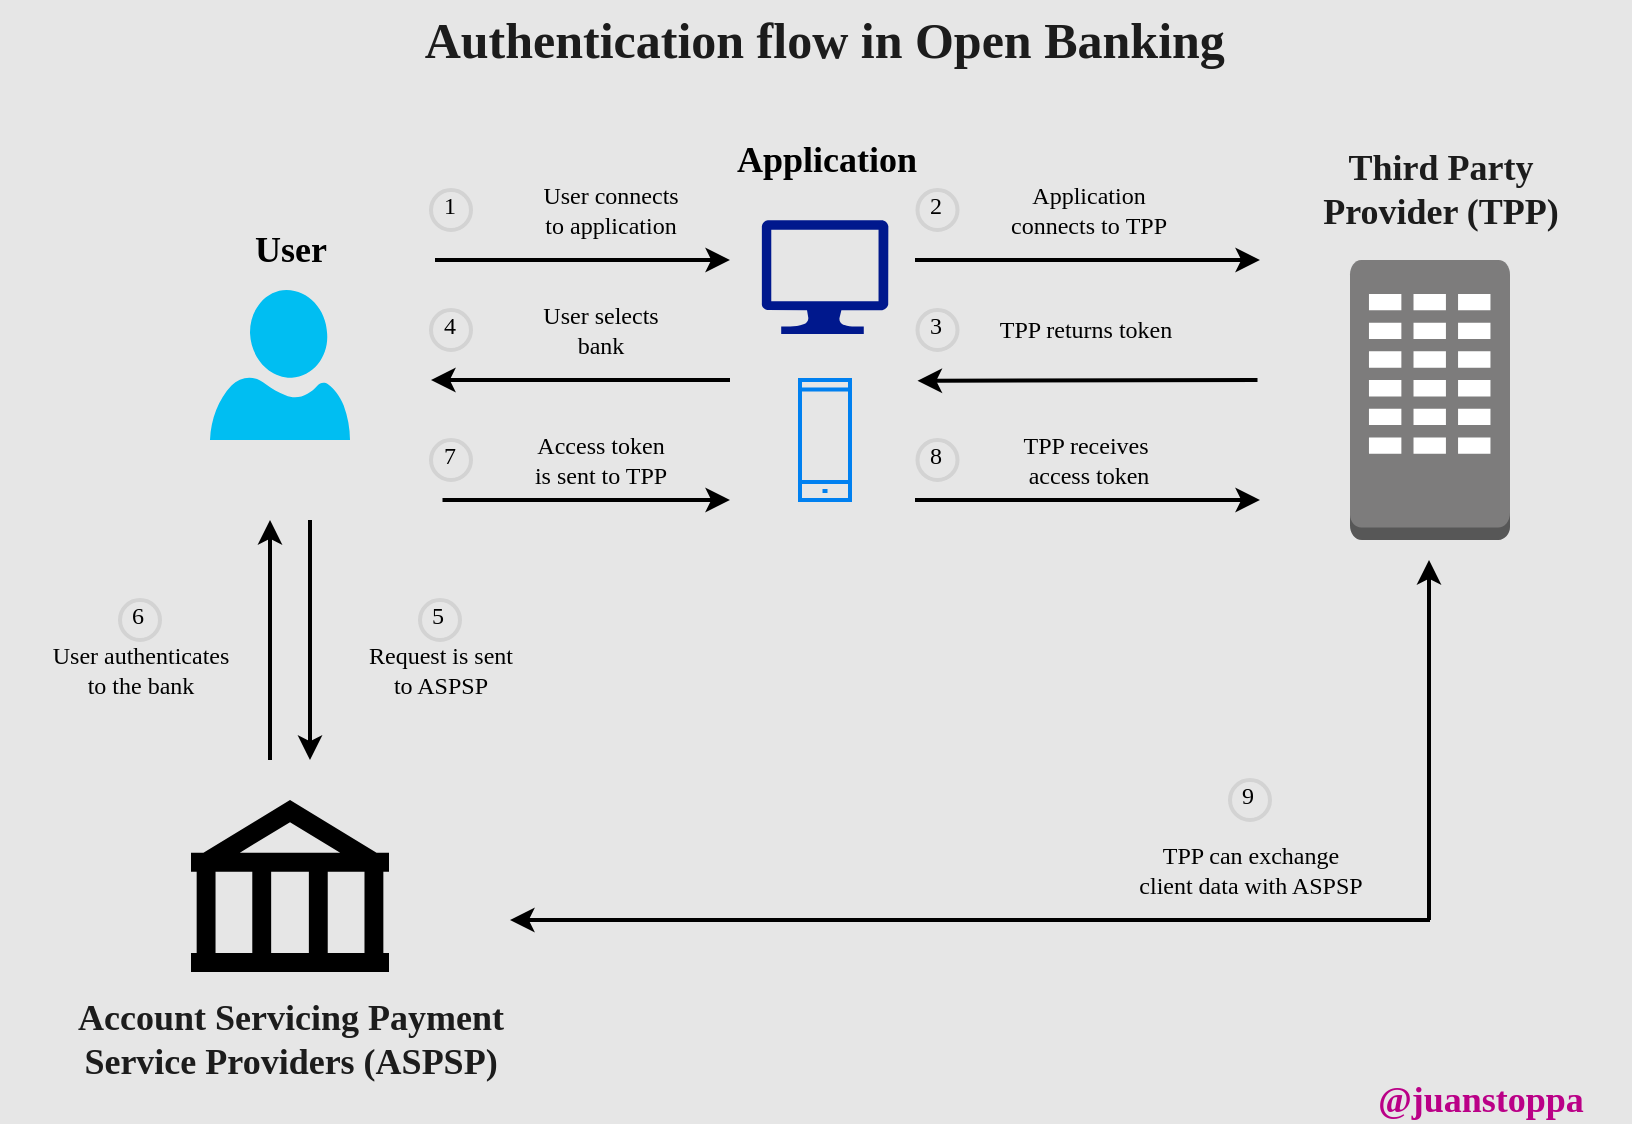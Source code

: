 <mxfile version="13.9.7" type="github">
  <diagram id="qVdm7OK3B3jJeVVss5eM" name="Page-1">
    <mxGraphModel dx="1422" dy="834" grid="1" gridSize="10" guides="1" tooltips="1" connect="1" arrows="1" fold="1" page="1" pageScale="1" pageWidth="850" pageHeight="1100" background="#E6E6E6" math="0" shadow="0">
      <root>
        <mxCell id="0" />
        <mxCell id="1" parent="0" />
        <mxCell id="fX5iidgYdfW37VWG11vo-1" value="" style="verticalLabelPosition=bottom;html=1;verticalAlign=top;align=center;strokeColor=none;fillColor=#00BEF2;shape=mxgraph.azure.user;fontFamily=Verdana;" parent="1" vertex="1">
          <mxGeometry x="130" y="165" width="70" height="75" as="geometry" />
        </mxCell>
        <mxCell id="fX5iidgYdfW37VWG11vo-3" value="" style="aspect=fixed;pointerEvents=1;shadow=0;dashed=0;html=1;strokeColor=none;labelPosition=center;verticalLabelPosition=bottom;verticalAlign=top;align=center;fillColor=#00188D;shape=mxgraph.azure.computer;fontFamily=Verdana;" parent="1" vertex="1">
          <mxGeometry x="405.84" y="130" width="63.33" height="57" as="geometry" />
        </mxCell>
        <mxCell id="fX5iidgYdfW37VWG11vo-5" value="" style="html=1;verticalLabelPosition=bottom;align=center;labelBackgroundColor=none;verticalAlign=top;strokeWidth=2;strokeColor=#0080F0;shadow=0;dashed=0;shape=mxgraph.ios7.icons.smartphone;fontFamily=Verdana;fillColor=none;" parent="1" vertex="1">
          <mxGeometry x="425" y="210" width="25" height="60" as="geometry" />
        </mxCell>
        <mxCell id="fX5iidgYdfW37VWG11vo-6" value="" style="endArrow=classic;html=1;strokeWidth=2;fontFamily=Verdana;" parent="1" edge="1">
          <mxGeometry width="50" height="50" relative="1" as="geometry">
            <mxPoint x="242.5" y="150" as="sourcePoint" />
            <mxPoint x="390" y="150" as="targetPoint" />
          </mxGeometry>
        </mxCell>
        <mxCell id="fX5iidgYdfW37VWG11vo-8" value="User connects &lt;br&gt;to application" style="text;html=1;resizable=0;autosize=1;align=center;verticalAlign=middle;points=[];fillColor=none;strokeColor=none;rounded=0;fontFamily=Verdana;" parent="1" vertex="1">
          <mxGeometry x="280" y="110" width="100" height="30" as="geometry" />
        </mxCell>
        <mxCell id="fX5iidgYdfW37VWG11vo-9" value="1" style="ellipse;whiteSpace=wrap;html=1;aspect=fixed;strokeWidth=2;fontFamily=Verdana;spacingBottom=4;spacingRight=2;strokeColor=#d3d3d3;labelBackgroundColor=none;fillColor=none;" parent="1" vertex="1">
          <mxGeometry x="240.5" y="115" width="20" height="20" as="geometry" />
        </mxCell>
        <mxCell id="fX5iidgYdfW37VWG11vo-12" value="" style="outlineConnect=0;dashed=0;verticalLabelPosition=bottom;verticalAlign=top;align=center;html=1;shape=mxgraph.aws3.corporate_data_center;fillColor=#7D7C7C;gradientColor=none;fontFamily=Verdana;labelBackgroundColor=none;" parent="1" vertex="1">
          <mxGeometry x="700" y="150" width="80" height="140" as="geometry" />
        </mxCell>
        <mxCell id="fX5iidgYdfW37VWG11vo-14" value="" style="endArrow=classic;html=1;strokeWidth=2;fontFamily=Verdana;" parent="1" edge="1">
          <mxGeometry width="50" height="50" relative="1" as="geometry">
            <mxPoint x="482.5" y="150" as="sourcePoint" />
            <mxPoint x="655" y="150" as="targetPoint" />
          </mxGeometry>
        </mxCell>
        <mxCell id="fX5iidgYdfW37VWG11vo-15" value="Application &lt;br&gt;connects to&amp;nbsp;TPP" style="text;html=1;resizable=0;autosize=1;align=center;verticalAlign=middle;points=[];fillColor=none;strokeColor=none;rounded=0;fontFamily=Verdana;" parent="1" vertex="1">
          <mxGeometry x="513.75" y="110" width="110" height="30" as="geometry" />
        </mxCell>
        <mxCell id="fX5iidgYdfW37VWG11vo-17" value="2" style="ellipse;whiteSpace=wrap;html=1;aspect=fixed;strokeWidth=2;fontFamily=Verdana;spacingBottom=4;spacingRight=2;strokeColor=#d3d3d3;fillColor=none;" parent="1" vertex="1">
          <mxGeometry x="483.75" y="115" width="20" height="20" as="geometry" />
        </mxCell>
        <mxCell id="fX5iidgYdfW37VWG11vo-18" value="" style="endArrow=classic;html=1;strokeWidth=2;fontFamily=Verdana;" parent="1" edge="1">
          <mxGeometry width="50" height="50" relative="1" as="geometry">
            <mxPoint x="653.75" y="210" as="sourcePoint" />
            <mxPoint x="483.75" y="210.43" as="targetPoint" />
          </mxGeometry>
        </mxCell>
        <mxCell id="fX5iidgYdfW37VWG11vo-19" value="TPP returns token&amp;nbsp;" style="text;html=1;resizable=0;autosize=1;align=center;verticalAlign=middle;points=[];fillColor=none;strokeColor=none;rounded=0;fontFamily=Verdana;" parent="1" vertex="1">
          <mxGeometry x="503.75" y="175" width="130" height="20" as="geometry" />
        </mxCell>
        <mxCell id="fX5iidgYdfW37VWG11vo-20" value="3" style="ellipse;whiteSpace=wrap;html=1;aspect=fixed;strokeWidth=2;fontFamily=Verdana;spacingBottom=4;spacingRight=2;strokeColor=#d3d3d3;fillColor=none;" parent="1" vertex="1">
          <mxGeometry x="483.75" y="175" width="20" height="20" as="geometry" />
        </mxCell>
        <mxCell id="fX5iidgYdfW37VWG11vo-21" value="" style="endArrow=classic;html=1;strokeWidth=2;fontFamily=Verdana;" parent="1" edge="1">
          <mxGeometry width="50" height="50" relative="1" as="geometry">
            <mxPoint x="390" y="210" as="sourcePoint" />
            <mxPoint x="240.5" y="210" as="targetPoint" />
          </mxGeometry>
        </mxCell>
        <mxCell id="fX5iidgYdfW37VWG11vo-22" value="User selects &lt;br&gt;bank" style="text;html=1;resizable=0;autosize=1;align=center;verticalAlign=middle;points=[];fillColor=none;strokeColor=none;rounded=0;fontFamily=Verdana;" parent="1" vertex="1">
          <mxGeometry x="280" y="170" width="90" height="30" as="geometry" />
        </mxCell>
        <mxCell id="fX5iidgYdfW37VWG11vo-24" value="4" style="ellipse;whiteSpace=wrap;html=1;aspect=fixed;strokeWidth=2;fontFamily=Verdana;spacingBottom=4;spacingRight=2;strokeColor=#d3d3d3;fillColor=none;" parent="1" vertex="1">
          <mxGeometry x="240.5" y="175" width="20" height="20" as="geometry" />
        </mxCell>
        <mxCell id="fX5iidgYdfW37VWG11vo-25" value="" style="shape=mxgraph.signs.travel.bank;html=1;pointerEvents=1;fillColor=#000000;strokeColor=none;verticalLabelPosition=bottom;verticalAlign=top;align=center;fontSize=15;fontFamily=Verdana;" parent="1" vertex="1">
          <mxGeometry x="120.5" y="420" width="99" height="86" as="geometry" />
        </mxCell>
        <mxCell id="fX5iidgYdfW37VWG11vo-29" value="&lt;span style=&quot;box-sizing: border-box; color: rgba(0, 0, 0, 0.88); font-size: 18px; text-align: left;&quot;&gt;Account Servicing Payment &lt;br&gt;Service Providers (ASPSP)&lt;/span&gt;" style="text;html=1;resizable=0;autosize=1;align=center;verticalAlign=middle;points=[];fillColor=none;strokeColor=none;rounded=0;strokeWidth=3;fontSize=15;fontFamily=Verdana;fontStyle=1;labelBackgroundColor=none;" parent="1" vertex="1">
          <mxGeometry x="25.0" y="520" width="290" height="40" as="geometry" />
        </mxCell>
        <mxCell id="fX5iidgYdfW37VWG11vo-30" value="" style="endArrow=classic;html=1;strokeWidth=2;fontFamily=Verdana;" parent="1" edge="1">
          <mxGeometry width="50" height="50" relative="1" as="geometry">
            <mxPoint x="180" y="280" as="sourcePoint" />
            <mxPoint x="180" y="400" as="targetPoint" />
          </mxGeometry>
        </mxCell>
        <mxCell id="fX5iidgYdfW37VWG11vo-31" value="User authenticates &lt;br&gt;to the bank" style="text;html=1;resizable=0;autosize=1;align=center;verticalAlign=middle;points=[];fillColor=none;strokeColor=none;rounded=0;fontFamily=Verdana;" parent="1" vertex="1">
          <mxGeometry x="30.0" y="340" width="130" height="30" as="geometry" />
        </mxCell>
        <mxCell id="fX5iidgYdfW37VWG11vo-33" value="" style="endArrow=classic;html=1;strokeWidth=2;fontFamily=Verdana;" parent="1" edge="1">
          <mxGeometry width="50" height="50" relative="1" as="geometry">
            <mxPoint x="160" y="400" as="sourcePoint" />
            <mxPoint x="160" y="280" as="targetPoint" />
          </mxGeometry>
        </mxCell>
        <mxCell id="fX5iidgYdfW37VWG11vo-34" value="Request is sent &lt;br&gt;to ASPSP" style="text;html=1;resizable=0;autosize=1;align=center;verticalAlign=middle;points=[];fillColor=none;strokeColor=none;rounded=0;fontFamily=Verdana;" parent="1" vertex="1">
          <mxGeometry x="190" y="340" width="110" height="30" as="geometry" />
        </mxCell>
        <mxCell id="fX5iidgYdfW37VWG11vo-35" value="5" style="ellipse;whiteSpace=wrap;html=1;aspect=fixed;strokeWidth=2;fontFamily=Verdana;spacingBottom=4;spacingRight=2;strokeColor=#d3d3d3;fillColor=none;" parent="1" vertex="1">
          <mxGeometry x="235" y="320" width="20" height="20" as="geometry" />
        </mxCell>
        <mxCell id="fX5iidgYdfW37VWG11vo-36" value="6" style="ellipse;whiteSpace=wrap;html=1;aspect=fixed;strokeWidth=2;fontFamily=Verdana;spacingBottom=4;spacingRight=2;strokeColor=#d3d3d3;fillColor=none;" parent="1" vertex="1">
          <mxGeometry x="85" y="320" width="20" height="20" as="geometry" />
        </mxCell>
        <mxCell id="fX5iidgYdfW37VWG11vo-37" value="" style="endArrow=classic;html=1;strokeWidth=2;fontFamily=Verdana;" parent="1" edge="1">
          <mxGeometry width="50" height="50" relative="1" as="geometry">
            <mxPoint x="246.25" y="270" as="sourcePoint" />
            <mxPoint x="390" y="270" as="targetPoint" />
          </mxGeometry>
        </mxCell>
        <mxCell id="fX5iidgYdfW37VWG11vo-38" value="Access token &lt;br&gt;is sent to TPP" style="text;html=1;resizable=0;autosize=1;align=center;verticalAlign=middle;points=[];fillColor=none;strokeColor=none;rounded=0;fontFamily=Verdana;" parent="1" vertex="1">
          <mxGeometry x="275" y="235" width="100" height="30" as="geometry" />
        </mxCell>
        <mxCell id="fX5iidgYdfW37VWG11vo-40" value="7" style="ellipse;whiteSpace=wrap;html=1;aspect=fixed;strokeWidth=2;fontFamily=Verdana;spacingBottom=4;spacingRight=2;strokeColor=#d3d3d3;direction=south;fillColor=none;" parent="1" vertex="1">
          <mxGeometry x="240.5" y="240" width="20" height="20" as="geometry" />
        </mxCell>
        <mxCell id="fX5iidgYdfW37VWG11vo-42" value="TPP receives&amp;nbsp;&lt;br&gt;access token" style="text;html=1;resizable=0;autosize=1;align=center;verticalAlign=middle;points=[];fillColor=none;strokeColor=none;rounded=0;fontFamily=Verdana;" parent="1" vertex="1">
          <mxGeometry x="518.75" y="235" width="100" height="30" as="geometry" />
        </mxCell>
        <mxCell id="fX5iidgYdfW37VWG11vo-44" value="8" style="ellipse;whiteSpace=wrap;html=1;aspect=fixed;strokeWidth=2;fontFamily=Verdana;spacingBottom=4;spacingRight=2;strokeColor=#d3d3d3;fillColor=none;" parent="1" vertex="1">
          <mxGeometry x="483.75" y="240" width="20" height="20" as="geometry" />
        </mxCell>
        <mxCell id="fX5iidgYdfW37VWG11vo-48" value="" style="endArrow=classic;html=1;strokeWidth=2;fontFamily=Verdana;" parent="1" edge="1">
          <mxGeometry width="50" height="50" relative="1" as="geometry">
            <mxPoint x="482.5" y="270" as="sourcePoint" />
            <mxPoint x="655" y="270" as="targetPoint" />
          </mxGeometry>
        </mxCell>
        <mxCell id="fX5iidgYdfW37VWG11vo-50" value="TPP can exchange &lt;br&gt;client data with ASPSP" style="text;html=1;resizable=0;autosize=1;align=center;verticalAlign=middle;points=[];fillColor=none;strokeColor=none;rounded=0;fontFamily=Verdana;" parent="1" vertex="1">
          <mxGeometry x="575" y="440" width="150" height="30" as="geometry" />
        </mxCell>
        <mxCell id="fX5iidgYdfW37VWG11vo-51" value="9" style="ellipse;whiteSpace=wrap;html=1;aspect=fixed;strokeWidth=2;fontFamily=Tahoma;spacingBottom=4;spacingRight=2;strokeColor=#d3d3d3;fillColor=none;" parent="1" vertex="1">
          <mxGeometry x="640" y="410" width="20" height="20" as="geometry" />
        </mxCell>
        <mxCell id="fX5iidgYdfW37VWG11vo-52" value="" style="endArrow=classic;html=1;strokeWidth=2;fontFamily=Verdana;fontSize=15;" parent="1" edge="1">
          <mxGeometry width="50" height="50" relative="1" as="geometry">
            <mxPoint x="740" y="480" as="sourcePoint" />
            <mxPoint x="280" y="480" as="targetPoint" />
          </mxGeometry>
        </mxCell>
        <mxCell id="fX5iidgYdfW37VWG11vo-53" value="" style="endArrow=classic;html=1;strokeWidth=2;fontFamily=Verdana;" parent="1" edge="1">
          <mxGeometry width="50" height="50" relative="1" as="geometry">
            <mxPoint x="739.5" y="480" as="sourcePoint" />
            <mxPoint x="739.5" y="300" as="targetPoint" />
          </mxGeometry>
        </mxCell>
        <mxCell id="fX5iidgYdfW37VWG11vo-54" value="&lt;span style=&quot;box-sizing: border-box ; color: rgba(0 , 0 , 0 , 0.88) ; font-size: 18px ; text-align: left&quot;&gt;Third Party &lt;br&gt;Provider (TPP)&lt;/span&gt;" style="text;html=1;resizable=0;autosize=1;align=center;verticalAlign=middle;points=[];fillColor=none;strokeColor=none;rounded=0;strokeWidth=3;fontSize=15;fontFamily=Verdana;fontStyle=1;labelBackgroundColor=none;" parent="1" vertex="1">
          <mxGeometry x="660" y="95" width="170" height="40" as="geometry" />
        </mxCell>
        <mxCell id="fX5iidgYdfW37VWG11vo-56" value="&lt;span style=&quot;box-sizing: border-box; color: rgba(0, 0, 0, 0.88); font-size: 25px; text-align: left;&quot;&gt;Authentication flow in Open Banking&amp;nbsp;&lt;/span&gt;" style="text;html=1;resizable=0;autosize=1;align=center;verticalAlign=middle;points=[];fillColor=none;strokeColor=none;rounded=0;strokeWidth=3;fontSize=25;fontFamily=Verdana;fontStyle=1;labelBackgroundColor=none;" parent="1" vertex="1">
          <mxGeometry x="170" y="20" width="540" height="40" as="geometry" />
        </mxCell>
        <mxCell id="fX5iidgYdfW37VWG11vo-57" value="&lt;div style=&quot;text-align: left&quot;&gt;&lt;font color=&quot;rgba(0, 0, 0, 0.878)&quot;&gt;&lt;span style=&quot;font-size: 18px;&quot;&gt;@juanstoppa&lt;/span&gt;&lt;/font&gt;&lt;/div&gt;" style="text;html=1;resizable=0;autosize=1;align=center;verticalAlign=middle;points=[];strokeColor=none;rounded=0;strokeWidth=3;fontSize=15;fontFamily=Verdana;fontStyle=1;labelBackgroundColor=none;" parent="1" vertex="1">
          <mxGeometry x="690" y="560" width="150" height="20" as="geometry" />
        </mxCell>
        <mxCell id="31aqo5DLNHAE8t7N_z0f-1" value="&lt;div style=&quot;text-align: left&quot;&gt;&lt;span style=&quot;font-size: 18px&quot;&gt;&lt;font&gt;Application&lt;/font&gt;&lt;/span&gt;&lt;/div&gt;" style="text;html=1;resizable=0;autosize=1;align=center;verticalAlign=middle;points=[];fillColor=none;strokeColor=none;rounded=0;strokeWidth=3;fontSize=15;fontFamily=Verdana;fontStyle=1;labelBackgroundColor=none;" vertex="1" parent="1">
          <mxGeometry x="372.5" y="90" width="130" height="20" as="geometry" />
        </mxCell>
        <mxCell id="31aqo5DLNHAE8t7N_z0f-2" value="&lt;div style=&quot;text-align: left&quot;&gt;&lt;span style=&quot;font-size: 18px&quot;&gt;&lt;font&gt;User&lt;/font&gt;&lt;/span&gt;&lt;/div&gt;" style="text;html=1;resizable=0;autosize=1;align=center;verticalAlign=middle;points=[];fillColor=none;strokeColor=none;rounded=0;strokeWidth=3;fontSize=15;fontFamily=Verdana;fontStyle=1;labelBackgroundColor=none;" vertex="1" parent="1">
          <mxGeometry x="140" y="135" width="60" height="20" as="geometry" />
        </mxCell>
      </root>
    </mxGraphModel>
  </diagram>
</mxfile>
